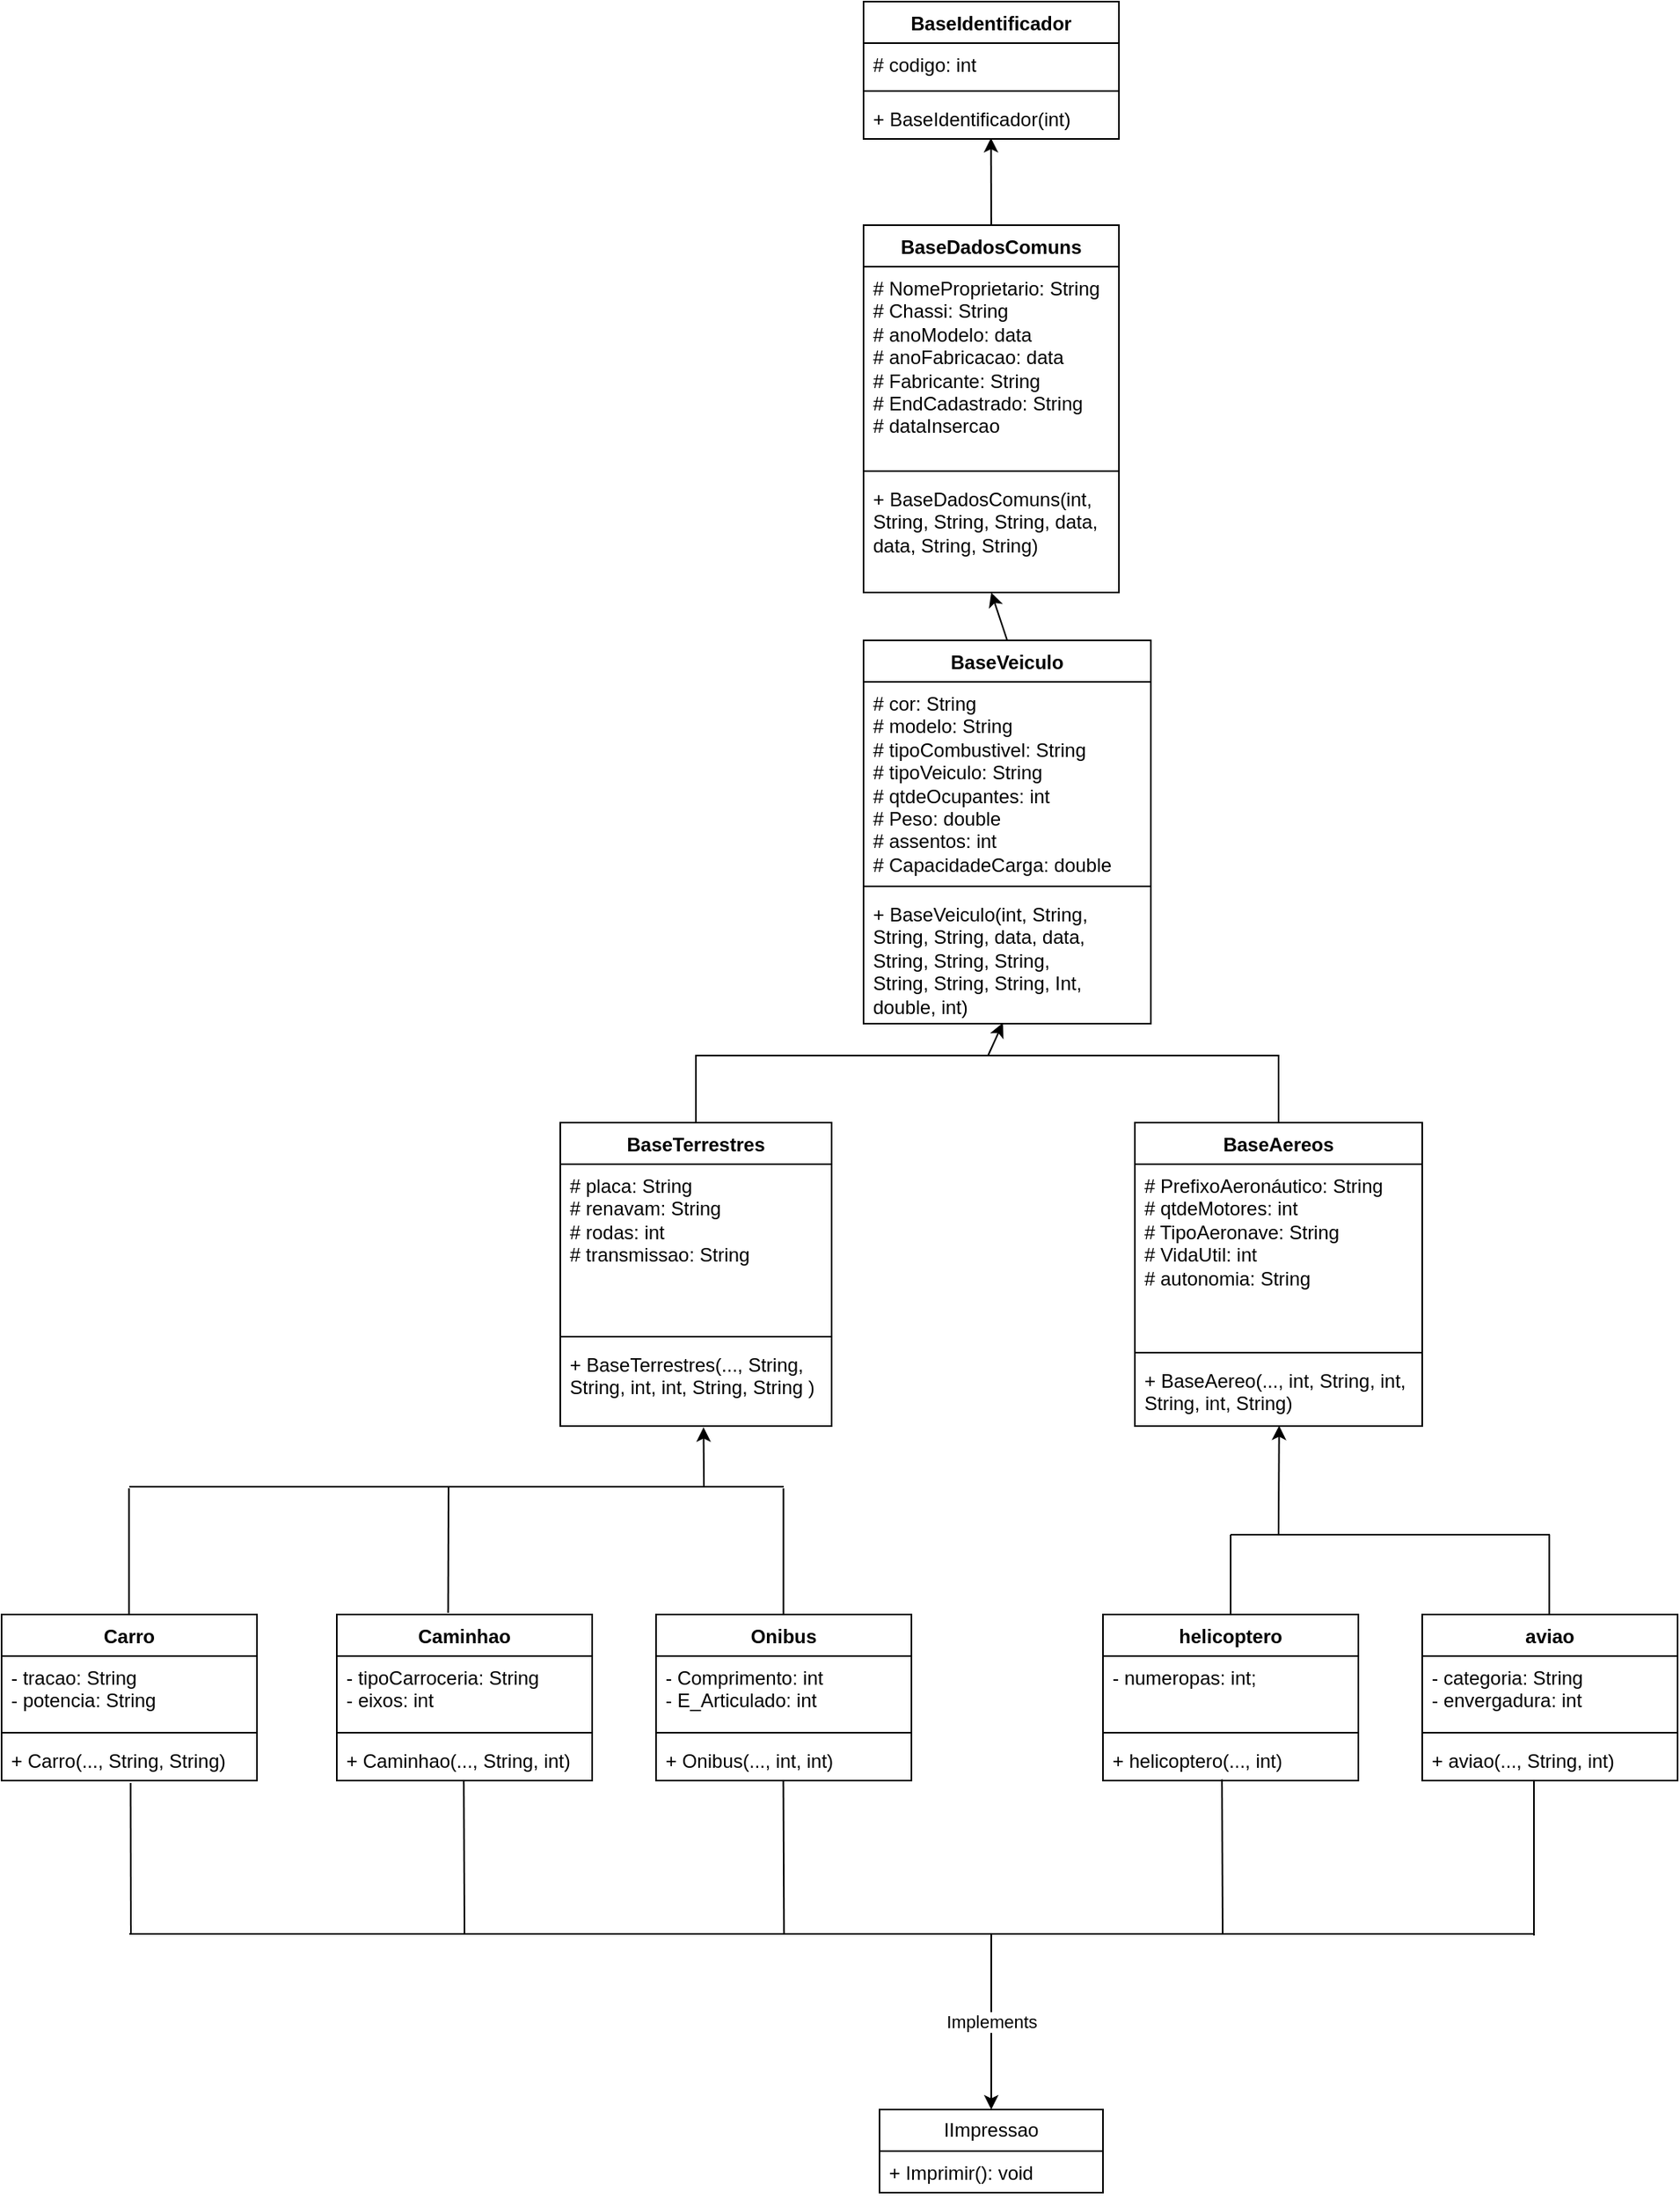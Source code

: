 <mxfile version="21.7.5" type="github">
  <diagram name="Page-1" id="x7H5mLvUpqz36bAAJ84V">
    <mxGraphModel dx="1453" dy="788" grid="1" gridSize="10" guides="1" tooltips="1" connect="1" arrows="1" fold="1" page="1" pageScale="1" pageWidth="2336" pageHeight="1654" math="0" shadow="0">
      <root>
        <mxCell id="0" />
        <mxCell id="1" parent="0" />
        <mxCell id="SJ39gdrPP2WZdGxASzWF-5" value="BaseIdentificador" style="swimlane;fontStyle=1;align=center;verticalAlign=top;childLayout=stackLayout;horizontal=1;startSize=26;horizontalStack=0;resizeParent=1;resizeParentMax=0;resizeLast=0;collapsible=1;marginBottom=0;whiteSpace=wrap;html=1;" vertex="1" parent="1">
          <mxGeometry x="580" y="30" width="160" height="86" as="geometry" />
        </mxCell>
        <mxCell id="SJ39gdrPP2WZdGxASzWF-6" value="# codigo: int" style="text;strokeColor=none;fillColor=none;align=left;verticalAlign=top;spacingLeft=4;spacingRight=4;overflow=hidden;rotatable=0;points=[[0,0.5],[1,0.5]];portConstraint=eastwest;whiteSpace=wrap;html=1;" vertex="1" parent="SJ39gdrPP2WZdGxASzWF-5">
          <mxGeometry y="26" width="160" height="26" as="geometry" />
        </mxCell>
        <mxCell id="SJ39gdrPP2WZdGxASzWF-7" value="" style="line;strokeWidth=1;fillColor=none;align=left;verticalAlign=middle;spacingTop=-1;spacingLeft=3;spacingRight=3;rotatable=0;labelPosition=right;points=[];portConstraint=eastwest;strokeColor=inherit;" vertex="1" parent="SJ39gdrPP2WZdGxASzWF-5">
          <mxGeometry y="52" width="160" height="8" as="geometry" />
        </mxCell>
        <mxCell id="SJ39gdrPP2WZdGxASzWF-8" value="+ BaseIdentificador(int)" style="text;strokeColor=none;fillColor=none;align=left;verticalAlign=top;spacingLeft=4;spacingRight=4;overflow=hidden;rotatable=0;points=[[0,0.5],[1,0.5]];portConstraint=eastwest;whiteSpace=wrap;html=1;" vertex="1" parent="SJ39gdrPP2WZdGxASzWF-5">
          <mxGeometry y="60" width="160" height="26" as="geometry" />
        </mxCell>
        <mxCell id="SJ39gdrPP2WZdGxASzWF-9" value="BaseVeiculo" style="swimlane;fontStyle=1;align=center;verticalAlign=top;childLayout=stackLayout;horizontal=1;startSize=26;horizontalStack=0;resizeParent=1;resizeParentMax=0;resizeLast=0;collapsible=1;marginBottom=0;whiteSpace=wrap;html=1;" vertex="1" parent="1">
          <mxGeometry x="580" y="430" width="180" height="240" as="geometry" />
        </mxCell>
        <mxCell id="SJ39gdrPP2WZdGxASzWF-10" value="# cor: String&lt;br&gt;# modelo: String&lt;br&gt;# tipoCombustivel: String&lt;br&gt;# tipoVeiculo: String&lt;br&gt;# qtdeOcupantes: int&lt;br&gt;# Peso: double&lt;br&gt;# assentos: int&amp;nbsp;&lt;br&gt;# CapacidadeCarga: double&amp;nbsp;" style="text;strokeColor=none;fillColor=none;align=left;verticalAlign=top;spacingLeft=4;spacingRight=4;overflow=hidden;rotatable=0;points=[[0,0.5],[1,0.5]];portConstraint=eastwest;whiteSpace=wrap;html=1;" vertex="1" parent="SJ39gdrPP2WZdGxASzWF-9">
          <mxGeometry y="26" width="180" height="124" as="geometry" />
        </mxCell>
        <mxCell id="SJ39gdrPP2WZdGxASzWF-11" value="" style="line;strokeWidth=1;fillColor=none;align=left;verticalAlign=middle;spacingTop=-1;spacingLeft=3;spacingRight=3;rotatable=0;labelPosition=right;points=[];portConstraint=eastwest;strokeColor=inherit;" vertex="1" parent="SJ39gdrPP2WZdGxASzWF-9">
          <mxGeometry y="150" width="180" height="8" as="geometry" />
        </mxCell>
        <mxCell id="SJ39gdrPP2WZdGxASzWF-12" value="+ BaseVeiculo(int, String, String, String, data, data, String, String, String,&lt;br&gt;String, String, String, Int, double, int)" style="text;strokeColor=none;fillColor=none;align=left;verticalAlign=top;spacingLeft=4;spacingRight=4;overflow=hidden;rotatable=0;points=[[0,0.5],[1,0.5]];portConstraint=eastwest;whiteSpace=wrap;html=1;" vertex="1" parent="SJ39gdrPP2WZdGxASzWF-9">
          <mxGeometry y="158" width="180" height="82" as="geometry" />
        </mxCell>
        <mxCell id="SJ39gdrPP2WZdGxASzWF-13" value="" style="endArrow=classic;html=1;rounded=0;entryX=0.499;entryY=0.978;entryDx=0;entryDy=0;entryPerimeter=0;exitX=0.5;exitY=0;exitDx=0;exitDy=0;" edge="1" parent="1" source="SJ39gdrPP2WZdGxASzWF-18" target="SJ39gdrPP2WZdGxASzWF-8">
          <mxGeometry width="50" height="50" relative="1" as="geometry">
            <mxPoint x="640" y="260" as="sourcePoint" />
            <mxPoint x="690" y="210" as="targetPoint" />
          </mxGeometry>
        </mxCell>
        <mxCell id="SJ39gdrPP2WZdGxASzWF-18" value="BaseDadosComuns" style="swimlane;fontStyle=1;align=center;verticalAlign=top;childLayout=stackLayout;horizontal=1;startSize=26;horizontalStack=0;resizeParent=1;resizeParentMax=0;resizeLast=0;collapsible=1;marginBottom=0;whiteSpace=wrap;html=1;" vertex="1" parent="1">
          <mxGeometry x="580" y="170" width="160" height="230" as="geometry" />
        </mxCell>
        <mxCell id="SJ39gdrPP2WZdGxASzWF-19" value="# NomeProprietario: String&lt;br&gt;# Chassi: String&lt;br&gt;# anoModelo: data&lt;br&gt;# anoFabricacao: data&lt;br&gt;# Fabricante: String&amp;nbsp;&lt;br&gt;# EndCadastrado: String&lt;br&gt;# dataInsercao" style="text;strokeColor=none;fillColor=none;align=left;verticalAlign=top;spacingLeft=4;spacingRight=4;overflow=hidden;rotatable=0;points=[[0,0.5],[1,0.5]];portConstraint=eastwest;whiteSpace=wrap;html=1;" vertex="1" parent="SJ39gdrPP2WZdGxASzWF-18">
          <mxGeometry y="26" width="160" height="124" as="geometry" />
        </mxCell>
        <mxCell id="SJ39gdrPP2WZdGxASzWF-20" value="" style="line;strokeWidth=1;fillColor=none;align=left;verticalAlign=middle;spacingTop=-1;spacingLeft=3;spacingRight=3;rotatable=0;labelPosition=right;points=[];portConstraint=eastwest;strokeColor=inherit;" vertex="1" parent="SJ39gdrPP2WZdGxASzWF-18">
          <mxGeometry y="150" width="160" height="8" as="geometry" />
        </mxCell>
        <mxCell id="SJ39gdrPP2WZdGxASzWF-21" value="+ BaseDadosComuns(int, String, String, String, data, data, String, String)&lt;br&gt;&amp;nbsp;" style="text;strokeColor=none;fillColor=none;align=left;verticalAlign=top;spacingLeft=4;spacingRight=4;overflow=hidden;rotatable=0;points=[[0,0.5],[1,0.5]];portConstraint=eastwest;whiteSpace=wrap;html=1;" vertex="1" parent="SJ39gdrPP2WZdGxASzWF-18">
          <mxGeometry y="158" width="160" height="72" as="geometry" />
        </mxCell>
        <mxCell id="SJ39gdrPP2WZdGxASzWF-26" value="BaseAereos" style="swimlane;fontStyle=1;align=center;verticalAlign=top;childLayout=stackLayout;horizontal=1;startSize=26;horizontalStack=0;resizeParent=1;resizeParentMax=0;resizeLast=0;collapsible=1;marginBottom=0;whiteSpace=wrap;html=1;" vertex="1" parent="1">
          <mxGeometry x="750" y="732" width="180" height="190" as="geometry" />
        </mxCell>
        <mxCell id="SJ39gdrPP2WZdGxASzWF-27" value="# PrefixoAeronáutico: String&lt;br&gt;# qtdeMotores: int&lt;br&gt;# TipoAeronave: String&lt;br&gt;# VidaUtil: int&amp;nbsp;&lt;br&gt;# autonomia: String&lt;br&gt;&amp;nbsp;" style="text;strokeColor=none;fillColor=none;align=left;verticalAlign=top;spacingLeft=4;spacingRight=4;overflow=hidden;rotatable=0;points=[[0,0.5],[1,0.5]];portConstraint=eastwest;whiteSpace=wrap;html=1;" vertex="1" parent="SJ39gdrPP2WZdGxASzWF-26">
          <mxGeometry y="26" width="180" height="114" as="geometry" />
        </mxCell>
        <mxCell id="SJ39gdrPP2WZdGxASzWF-28" value="" style="line;strokeWidth=1;fillColor=none;align=left;verticalAlign=middle;spacingTop=-1;spacingLeft=3;spacingRight=3;rotatable=0;labelPosition=right;points=[];portConstraint=eastwest;strokeColor=inherit;" vertex="1" parent="SJ39gdrPP2WZdGxASzWF-26">
          <mxGeometry y="140" width="180" height="8" as="geometry" />
        </mxCell>
        <mxCell id="SJ39gdrPP2WZdGxASzWF-29" value="+ BaseAereo(..., int, String, int, String, int, String)" style="text;strokeColor=none;fillColor=none;align=left;verticalAlign=top;spacingLeft=4;spacingRight=4;overflow=hidden;rotatable=0;points=[[0,0.5],[1,0.5]];portConstraint=eastwest;whiteSpace=wrap;html=1;" vertex="1" parent="SJ39gdrPP2WZdGxASzWF-26">
          <mxGeometry y="148" width="180" height="42" as="geometry" />
        </mxCell>
        <mxCell id="SJ39gdrPP2WZdGxASzWF-30" value="BaseTerrestres" style="swimlane;fontStyle=1;align=center;verticalAlign=top;childLayout=stackLayout;horizontal=1;startSize=26;horizontalStack=0;resizeParent=1;resizeParentMax=0;resizeLast=0;collapsible=1;marginBottom=0;whiteSpace=wrap;html=1;" vertex="1" parent="1">
          <mxGeometry x="390" y="732" width="170" height="190" as="geometry" />
        </mxCell>
        <mxCell id="SJ39gdrPP2WZdGxASzWF-31" value="# placa: String&lt;br&gt;# renavam: String&lt;br&gt;# rodas: int&amp;nbsp;&lt;br&gt;# transmissao: String" style="text;strokeColor=none;fillColor=none;align=left;verticalAlign=top;spacingLeft=4;spacingRight=4;overflow=hidden;rotatable=0;points=[[0,0.5],[1,0.5]];portConstraint=eastwest;whiteSpace=wrap;html=1;" vertex="1" parent="SJ39gdrPP2WZdGxASzWF-30">
          <mxGeometry y="26" width="170" height="104" as="geometry" />
        </mxCell>
        <mxCell id="SJ39gdrPP2WZdGxASzWF-32" value="" style="line;strokeWidth=1;fillColor=none;align=left;verticalAlign=middle;spacingTop=-1;spacingLeft=3;spacingRight=3;rotatable=0;labelPosition=right;points=[];portConstraint=eastwest;strokeColor=inherit;" vertex="1" parent="SJ39gdrPP2WZdGxASzWF-30">
          <mxGeometry y="130" width="170" height="8" as="geometry" />
        </mxCell>
        <mxCell id="SJ39gdrPP2WZdGxASzWF-33" value="+ BaseTerrestres(..., String, String, int, int, String, String )" style="text;strokeColor=none;fillColor=none;align=left;verticalAlign=top;spacingLeft=4;spacingRight=4;overflow=hidden;rotatable=0;points=[[0,0.5],[1,0.5]];portConstraint=eastwest;whiteSpace=wrap;html=1;" vertex="1" parent="SJ39gdrPP2WZdGxASzWF-30">
          <mxGeometry y="138" width="170" height="52" as="geometry" />
        </mxCell>
        <mxCell id="SJ39gdrPP2WZdGxASzWF-35" value="" style="endArrow=classic;html=1;rounded=0;entryX=0.5;entryY=1;entryDx=0;entryDy=0;entryPerimeter=0;exitX=0.5;exitY=0;exitDx=0;exitDy=0;" edge="1" parent="1" source="SJ39gdrPP2WZdGxASzWF-9" target="SJ39gdrPP2WZdGxASzWF-21">
          <mxGeometry width="50" height="50" relative="1" as="geometry">
            <mxPoint x="460" y="430" as="sourcePoint" />
            <mxPoint x="510" y="380" as="targetPoint" />
          </mxGeometry>
        </mxCell>
        <mxCell id="SJ39gdrPP2WZdGxASzWF-36" value="" style="endArrow=none;html=1;rounded=0;" edge="1" parent="1" source="SJ39gdrPP2WZdGxASzWF-30">
          <mxGeometry width="50" height="50" relative="1" as="geometry">
            <mxPoint x="600" y="700" as="sourcePoint" />
            <mxPoint x="650" y="690" as="targetPoint" />
            <Array as="points">
              <mxPoint x="475" y="690" />
            </Array>
          </mxGeometry>
        </mxCell>
        <mxCell id="SJ39gdrPP2WZdGxASzWF-38" value="" style="endArrow=none;html=1;rounded=0;" edge="1" parent="1">
          <mxGeometry width="50" height="50" relative="1" as="geometry">
            <mxPoint x="840" y="732" as="sourcePoint" />
            <mxPoint x="650" y="690" as="targetPoint" />
            <Array as="points">
              <mxPoint x="840" y="690" />
            </Array>
          </mxGeometry>
        </mxCell>
        <mxCell id="SJ39gdrPP2WZdGxASzWF-39" value="" style="endArrow=classic;html=1;rounded=0;entryX=0.485;entryY=0.994;entryDx=0;entryDy=0;entryPerimeter=0;" edge="1" parent="1" target="SJ39gdrPP2WZdGxASzWF-12">
          <mxGeometry width="50" height="50" relative="1" as="geometry">
            <mxPoint x="658" y="690" as="sourcePoint" />
            <mxPoint x="690" y="700" as="targetPoint" />
          </mxGeometry>
        </mxCell>
        <mxCell id="SJ39gdrPP2WZdGxASzWF-40" value="aviao" style="swimlane;fontStyle=1;align=center;verticalAlign=top;childLayout=stackLayout;horizontal=1;startSize=26;horizontalStack=0;resizeParent=1;resizeParentMax=0;resizeLast=0;collapsible=1;marginBottom=0;whiteSpace=wrap;html=1;" vertex="1" parent="1">
          <mxGeometry x="930" y="1040" width="160" height="104" as="geometry" />
        </mxCell>
        <mxCell id="SJ39gdrPP2WZdGxASzWF-41" value="- categoria: String&lt;br&gt;- envergadura: int" style="text;strokeColor=none;fillColor=none;align=left;verticalAlign=top;spacingLeft=4;spacingRight=4;overflow=hidden;rotatable=0;points=[[0,0.5],[1,0.5]];portConstraint=eastwest;whiteSpace=wrap;html=1;" vertex="1" parent="SJ39gdrPP2WZdGxASzWF-40">
          <mxGeometry y="26" width="160" height="44" as="geometry" />
        </mxCell>
        <mxCell id="SJ39gdrPP2WZdGxASzWF-42" value="" style="line;strokeWidth=1;fillColor=none;align=left;verticalAlign=middle;spacingTop=-1;spacingLeft=3;spacingRight=3;rotatable=0;labelPosition=right;points=[];portConstraint=eastwest;strokeColor=inherit;" vertex="1" parent="SJ39gdrPP2WZdGxASzWF-40">
          <mxGeometry y="70" width="160" height="8" as="geometry" />
        </mxCell>
        <mxCell id="SJ39gdrPP2WZdGxASzWF-43" value="+ aviao(..., String, int)" style="text;strokeColor=none;fillColor=none;align=left;verticalAlign=top;spacingLeft=4;spacingRight=4;overflow=hidden;rotatable=0;points=[[0,0.5],[1,0.5]];portConstraint=eastwest;whiteSpace=wrap;html=1;" vertex="1" parent="SJ39gdrPP2WZdGxASzWF-40">
          <mxGeometry y="78" width="160" height="26" as="geometry" />
        </mxCell>
        <mxCell id="SJ39gdrPP2WZdGxASzWF-44" value="helicoptero&lt;br&gt;" style="swimlane;fontStyle=1;align=center;verticalAlign=top;childLayout=stackLayout;horizontal=1;startSize=26;horizontalStack=0;resizeParent=1;resizeParentMax=0;resizeLast=0;collapsible=1;marginBottom=0;whiteSpace=wrap;html=1;" vertex="1" parent="1">
          <mxGeometry x="730" y="1040" width="160" height="104" as="geometry" />
        </mxCell>
        <mxCell id="SJ39gdrPP2WZdGxASzWF-45" value="- numeropas: int;&lt;br&gt;" style="text;strokeColor=none;fillColor=none;align=left;verticalAlign=top;spacingLeft=4;spacingRight=4;overflow=hidden;rotatable=0;points=[[0,0.5],[1,0.5]];portConstraint=eastwest;whiteSpace=wrap;html=1;" vertex="1" parent="SJ39gdrPP2WZdGxASzWF-44">
          <mxGeometry y="26" width="160" height="44" as="geometry" />
        </mxCell>
        <mxCell id="SJ39gdrPP2WZdGxASzWF-46" value="" style="line;strokeWidth=1;fillColor=none;align=left;verticalAlign=middle;spacingTop=-1;spacingLeft=3;spacingRight=3;rotatable=0;labelPosition=right;points=[];portConstraint=eastwest;strokeColor=inherit;" vertex="1" parent="SJ39gdrPP2WZdGxASzWF-44">
          <mxGeometry y="70" width="160" height="8" as="geometry" />
        </mxCell>
        <mxCell id="SJ39gdrPP2WZdGxASzWF-47" value="+ helicoptero(..., int)" style="text;strokeColor=none;fillColor=none;align=left;verticalAlign=top;spacingLeft=4;spacingRight=4;overflow=hidden;rotatable=0;points=[[0,0.5],[1,0.5]];portConstraint=eastwest;whiteSpace=wrap;html=1;" vertex="1" parent="SJ39gdrPP2WZdGxASzWF-44">
          <mxGeometry y="78" width="160" height="26" as="geometry" />
        </mxCell>
        <mxCell id="SJ39gdrPP2WZdGxASzWF-48" value="Carro&lt;br&gt;" style="swimlane;fontStyle=1;align=center;verticalAlign=top;childLayout=stackLayout;horizontal=1;startSize=26;horizontalStack=0;resizeParent=1;resizeParentMax=0;resizeLast=0;collapsible=1;marginBottom=0;whiteSpace=wrap;html=1;" vertex="1" parent="1">
          <mxGeometry x="40" y="1040" width="160" height="104" as="geometry" />
        </mxCell>
        <mxCell id="SJ39gdrPP2WZdGxASzWF-49" value="- tracao: String&lt;br&gt;- potencia: String" style="text;strokeColor=none;fillColor=none;align=left;verticalAlign=top;spacingLeft=4;spacingRight=4;overflow=hidden;rotatable=0;points=[[0,0.5],[1,0.5]];portConstraint=eastwest;whiteSpace=wrap;html=1;" vertex="1" parent="SJ39gdrPP2WZdGxASzWF-48">
          <mxGeometry y="26" width="160" height="44" as="geometry" />
        </mxCell>
        <mxCell id="SJ39gdrPP2WZdGxASzWF-50" value="" style="line;strokeWidth=1;fillColor=none;align=left;verticalAlign=middle;spacingTop=-1;spacingLeft=3;spacingRight=3;rotatable=0;labelPosition=right;points=[];portConstraint=eastwest;strokeColor=inherit;" vertex="1" parent="SJ39gdrPP2WZdGxASzWF-48">
          <mxGeometry y="70" width="160" height="8" as="geometry" />
        </mxCell>
        <mxCell id="SJ39gdrPP2WZdGxASzWF-51" value="+ Carro(..., String, String)" style="text;strokeColor=none;fillColor=none;align=left;verticalAlign=top;spacingLeft=4;spacingRight=4;overflow=hidden;rotatable=0;points=[[0,0.5],[1,0.5]];portConstraint=eastwest;whiteSpace=wrap;html=1;" vertex="1" parent="SJ39gdrPP2WZdGxASzWF-48">
          <mxGeometry y="78" width="160" height="26" as="geometry" />
        </mxCell>
        <mxCell id="SJ39gdrPP2WZdGxASzWF-52" value="Caminhao" style="swimlane;fontStyle=1;align=center;verticalAlign=top;childLayout=stackLayout;horizontal=1;startSize=26;horizontalStack=0;resizeParent=1;resizeParentMax=0;resizeLast=0;collapsible=1;marginBottom=0;whiteSpace=wrap;html=1;" vertex="1" parent="1">
          <mxGeometry x="250" y="1040" width="160" height="104" as="geometry" />
        </mxCell>
        <mxCell id="SJ39gdrPP2WZdGxASzWF-53" value="- tipoCarroceria: String&lt;br&gt;- eixos: int" style="text;strokeColor=none;fillColor=none;align=left;verticalAlign=top;spacingLeft=4;spacingRight=4;overflow=hidden;rotatable=0;points=[[0,0.5],[1,0.5]];portConstraint=eastwest;whiteSpace=wrap;html=1;" vertex="1" parent="SJ39gdrPP2WZdGxASzWF-52">
          <mxGeometry y="26" width="160" height="44" as="geometry" />
        </mxCell>
        <mxCell id="SJ39gdrPP2WZdGxASzWF-54" value="" style="line;strokeWidth=1;fillColor=none;align=left;verticalAlign=middle;spacingTop=-1;spacingLeft=3;spacingRight=3;rotatable=0;labelPosition=right;points=[];portConstraint=eastwest;strokeColor=inherit;" vertex="1" parent="SJ39gdrPP2WZdGxASzWF-52">
          <mxGeometry y="70" width="160" height="8" as="geometry" />
        </mxCell>
        <mxCell id="SJ39gdrPP2WZdGxASzWF-55" value="+ Caminhao(..., String, int)" style="text;strokeColor=none;fillColor=none;align=left;verticalAlign=top;spacingLeft=4;spacingRight=4;overflow=hidden;rotatable=0;points=[[0,0.5],[1,0.5]];portConstraint=eastwest;whiteSpace=wrap;html=1;" vertex="1" parent="SJ39gdrPP2WZdGxASzWF-52">
          <mxGeometry y="78" width="160" height="26" as="geometry" />
        </mxCell>
        <mxCell id="SJ39gdrPP2WZdGxASzWF-56" value="Onibus" style="swimlane;fontStyle=1;align=center;verticalAlign=top;childLayout=stackLayout;horizontal=1;startSize=26;horizontalStack=0;resizeParent=1;resizeParentMax=0;resizeLast=0;collapsible=1;marginBottom=0;whiteSpace=wrap;html=1;" vertex="1" parent="1">
          <mxGeometry x="450" y="1040" width="160" height="104" as="geometry" />
        </mxCell>
        <mxCell id="SJ39gdrPP2WZdGxASzWF-57" value="- Comprimento: int&lt;br&gt;- E_Articulado: int" style="text;strokeColor=none;fillColor=none;align=left;verticalAlign=top;spacingLeft=4;spacingRight=4;overflow=hidden;rotatable=0;points=[[0,0.5],[1,0.5]];portConstraint=eastwest;whiteSpace=wrap;html=1;" vertex="1" parent="SJ39gdrPP2WZdGxASzWF-56">
          <mxGeometry y="26" width="160" height="44" as="geometry" />
        </mxCell>
        <mxCell id="SJ39gdrPP2WZdGxASzWF-58" value="" style="line;strokeWidth=1;fillColor=none;align=left;verticalAlign=middle;spacingTop=-1;spacingLeft=3;spacingRight=3;rotatable=0;labelPosition=right;points=[];portConstraint=eastwest;strokeColor=inherit;" vertex="1" parent="SJ39gdrPP2WZdGxASzWF-56">
          <mxGeometry y="70" width="160" height="8" as="geometry" />
        </mxCell>
        <mxCell id="SJ39gdrPP2WZdGxASzWF-59" value="+ Onibus(..., int, int)" style="text;strokeColor=none;fillColor=none;align=left;verticalAlign=top;spacingLeft=4;spacingRight=4;overflow=hidden;rotatable=0;points=[[0,0.5],[1,0.5]];portConstraint=eastwest;whiteSpace=wrap;html=1;" vertex="1" parent="SJ39gdrPP2WZdGxASzWF-56">
          <mxGeometry y="78" width="160" height="26" as="geometry" />
        </mxCell>
        <mxCell id="SJ39gdrPP2WZdGxASzWF-60" value="" style="endArrow=none;html=1;rounded=0;" edge="1" parent="1">
          <mxGeometry width="50" height="50" relative="1" as="geometry">
            <mxPoint x="120" y="960" as="sourcePoint" />
            <mxPoint x="530" y="960" as="targetPoint" />
          </mxGeometry>
        </mxCell>
        <mxCell id="SJ39gdrPP2WZdGxASzWF-61" value="" style="endArrow=none;html=1;rounded=0;exitX=0.436;exitY=-0.01;exitDx=0;exitDy=0;exitPerimeter=0;" edge="1" parent="1" source="SJ39gdrPP2WZdGxASzWF-52">
          <mxGeometry width="50" height="50" relative="1" as="geometry">
            <mxPoint x="320" y="1030" as="sourcePoint" />
            <mxPoint x="320" y="960" as="targetPoint" />
          </mxGeometry>
        </mxCell>
        <mxCell id="SJ39gdrPP2WZdGxASzWF-63" value="" style="endArrow=none;html=1;rounded=0;exitX=0.436;exitY=-0.01;exitDx=0;exitDy=0;exitPerimeter=0;" edge="1" parent="1">
          <mxGeometry width="50" height="50" relative="1" as="geometry">
            <mxPoint x="119.81" y="1040" as="sourcePoint" />
            <mxPoint x="119.81" y="961" as="targetPoint" />
          </mxGeometry>
        </mxCell>
        <mxCell id="SJ39gdrPP2WZdGxASzWF-64" value="" style="endArrow=none;html=1;rounded=0;exitX=0.436;exitY=-0.01;exitDx=0;exitDy=0;exitPerimeter=0;" edge="1" parent="1">
          <mxGeometry width="50" height="50" relative="1" as="geometry">
            <mxPoint x="529.81" y="1040" as="sourcePoint" />
            <mxPoint x="529.81" y="961" as="targetPoint" />
          </mxGeometry>
        </mxCell>
        <mxCell id="SJ39gdrPP2WZdGxASzWF-65" value="" style="endArrow=classic;html=1;rounded=0;entryX=0.528;entryY=1.015;entryDx=0;entryDy=0;entryPerimeter=0;" edge="1" parent="1" target="SJ39gdrPP2WZdGxASzWF-33">
          <mxGeometry width="50" height="50" relative="1" as="geometry">
            <mxPoint x="480" y="960" as="sourcePoint" />
            <mxPoint x="560" y="960" as="targetPoint" />
          </mxGeometry>
        </mxCell>
        <mxCell id="SJ39gdrPP2WZdGxASzWF-66" value="" style="endArrow=none;html=1;rounded=0;" edge="1" parent="1">
          <mxGeometry width="50" height="50" relative="1" as="geometry">
            <mxPoint x="810" y="1040" as="sourcePoint" />
            <mxPoint x="810" y="990" as="targetPoint" />
          </mxGeometry>
        </mxCell>
        <mxCell id="SJ39gdrPP2WZdGxASzWF-67" value="" style="endArrow=none;html=1;rounded=0;" edge="1" parent="1">
          <mxGeometry width="50" height="50" relative="1" as="geometry">
            <mxPoint x="1009.62" y="1040" as="sourcePoint" />
            <mxPoint x="1009.62" y="990" as="targetPoint" />
          </mxGeometry>
        </mxCell>
        <mxCell id="SJ39gdrPP2WZdGxASzWF-68" value="" style="endArrow=none;html=1;rounded=0;" edge="1" parent="1">
          <mxGeometry width="50" height="50" relative="1" as="geometry">
            <mxPoint x="810" y="990" as="sourcePoint" />
            <mxPoint x="1010" y="990" as="targetPoint" />
          </mxGeometry>
        </mxCell>
        <mxCell id="SJ39gdrPP2WZdGxASzWF-69" value="" style="endArrow=classic;html=1;rounded=0;entryX=0.502;entryY=0.993;entryDx=0;entryDy=0;entryPerimeter=0;" edge="1" parent="1" target="SJ39gdrPP2WZdGxASzWF-29">
          <mxGeometry width="50" height="50" relative="1" as="geometry">
            <mxPoint x="840" y="990" as="sourcePoint" />
            <mxPoint x="1060" y="1000" as="targetPoint" />
          </mxGeometry>
        </mxCell>
        <mxCell id="SJ39gdrPP2WZdGxASzWF-74" value="IImpressao" style="swimlane;fontStyle=0;childLayout=stackLayout;horizontal=1;startSize=26;fillColor=none;horizontalStack=0;resizeParent=1;resizeParentMax=0;resizeLast=0;collapsible=1;marginBottom=0;whiteSpace=wrap;html=1;" vertex="1" parent="1">
          <mxGeometry x="590" y="1350" width="140" height="52" as="geometry" />
        </mxCell>
        <mxCell id="SJ39gdrPP2WZdGxASzWF-75" value="+ Imprimir(): void" style="text;strokeColor=none;fillColor=none;align=left;verticalAlign=top;spacingLeft=4;spacingRight=4;overflow=hidden;rotatable=0;points=[[0,0.5],[1,0.5]];portConstraint=eastwest;whiteSpace=wrap;html=1;" vertex="1" parent="SJ39gdrPP2WZdGxASzWF-74">
          <mxGeometry y="26" width="140" height="26" as="geometry" />
        </mxCell>
        <mxCell id="SJ39gdrPP2WZdGxASzWF-79" value="" style="endArrow=none;html=1;rounded=0;" edge="1" parent="1">
          <mxGeometry width="50" height="50" relative="1" as="geometry">
            <mxPoint x="120" y="1240" as="sourcePoint" />
            <mxPoint x="650" y="1240" as="targetPoint" />
          </mxGeometry>
        </mxCell>
        <mxCell id="SJ39gdrPP2WZdGxASzWF-80" value="" style="endArrow=none;html=1;rounded=0;entryX=0.505;entryY=1.059;entryDx=0;entryDy=0;entryPerimeter=0;" edge="1" parent="1" target="SJ39gdrPP2WZdGxASzWF-51">
          <mxGeometry width="50" height="50" relative="1" as="geometry">
            <mxPoint x="121" y="1240" as="sourcePoint" />
            <mxPoint x="130" y="1270" as="targetPoint" />
          </mxGeometry>
        </mxCell>
        <mxCell id="SJ39gdrPP2WZdGxASzWF-81" value="" style="endArrow=none;html=1;rounded=0;entryX=0.466;entryY=0.971;entryDx=0;entryDy=0;entryPerimeter=0;" edge="1" parent="1" target="SJ39gdrPP2WZdGxASzWF-47">
          <mxGeometry width="50" height="50" relative="1" as="geometry">
            <mxPoint x="805" y="1240" as="sourcePoint" />
            <mxPoint x="800" y="1130" as="targetPoint" />
          </mxGeometry>
        </mxCell>
        <mxCell id="SJ39gdrPP2WZdGxASzWF-82" value="" style="endArrow=none;html=1;rounded=0;entryX=0.505;entryY=1.059;entryDx=0;entryDy=0;entryPerimeter=0;" edge="1" parent="1">
          <mxGeometry width="50" height="50" relative="1" as="geometry">
            <mxPoint x="330" y="1240" as="sourcePoint" />
            <mxPoint x="329.57" y="1144" as="targetPoint" />
          </mxGeometry>
        </mxCell>
        <mxCell id="SJ39gdrPP2WZdGxASzWF-83" value="" style="endArrow=none;html=1;rounded=0;entryX=0.505;entryY=1.059;entryDx=0;entryDy=0;entryPerimeter=0;" edge="1" parent="1">
          <mxGeometry width="50" height="50" relative="1" as="geometry">
            <mxPoint x="530.18" y="1240" as="sourcePoint" />
            <mxPoint x="529.75" y="1144" as="targetPoint" />
          </mxGeometry>
        </mxCell>
        <mxCell id="SJ39gdrPP2WZdGxASzWF-84" value="" style="endArrow=none;html=1;rounded=0;" edge="1" parent="1">
          <mxGeometry width="50" height="50" relative="1" as="geometry">
            <mxPoint x="650" y="1240" as="sourcePoint" />
            <mxPoint x="1000" y="1240" as="targetPoint" />
          </mxGeometry>
        </mxCell>
        <mxCell id="SJ39gdrPP2WZdGxASzWF-85" value="" style="endArrow=none;html=1;rounded=0;entryX=0.466;entryY=0.971;entryDx=0;entryDy=0;entryPerimeter=0;" edge="1" parent="1">
          <mxGeometry width="50" height="50" relative="1" as="geometry">
            <mxPoint x="1000" y="1241" as="sourcePoint" />
            <mxPoint x="1000" y="1144" as="targetPoint" />
          </mxGeometry>
        </mxCell>
        <mxCell id="SJ39gdrPP2WZdGxASzWF-87" value="" style="endArrow=classic;html=1;rounded=0;" edge="1" parent="1" target="SJ39gdrPP2WZdGxASzWF-74">
          <mxGeometry relative="1" as="geometry">
            <mxPoint x="660" y="1240" as="sourcePoint" />
            <mxPoint x="810" y="1320" as="targetPoint" />
          </mxGeometry>
        </mxCell>
        <mxCell id="SJ39gdrPP2WZdGxASzWF-88" value="Implements" style="edgeLabel;resizable=0;html=1;align=center;verticalAlign=middle;" connectable="0" vertex="1" parent="SJ39gdrPP2WZdGxASzWF-87">
          <mxGeometry relative="1" as="geometry" />
        </mxCell>
      </root>
    </mxGraphModel>
  </diagram>
</mxfile>
